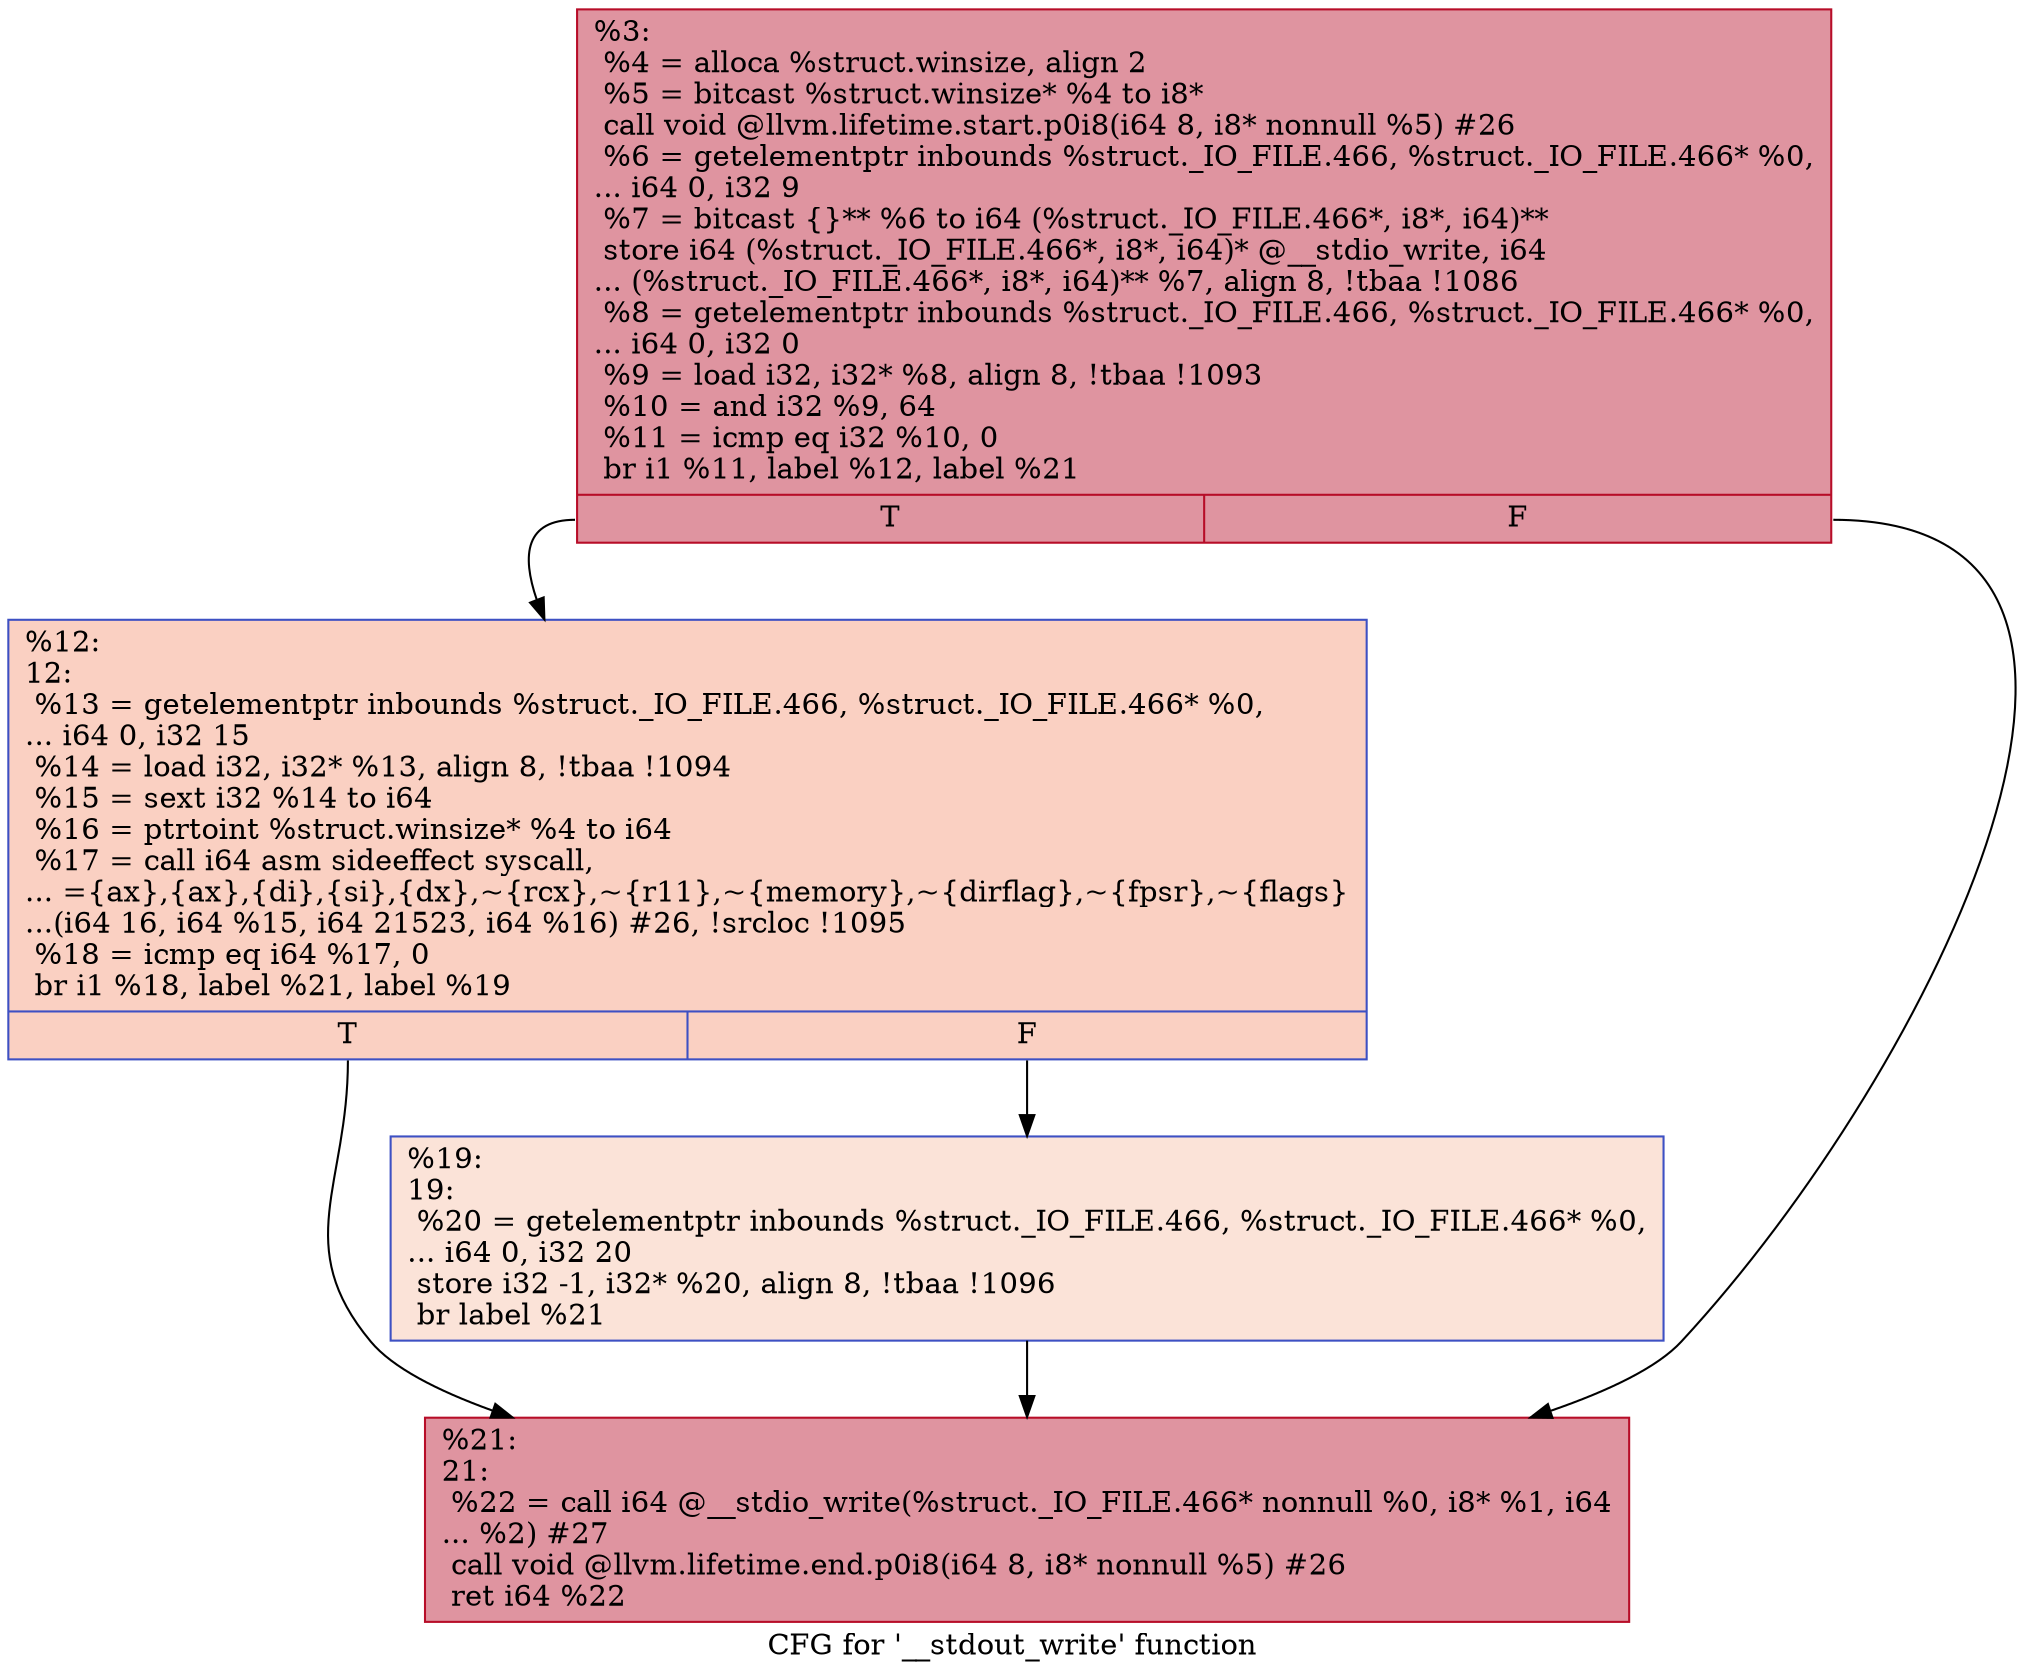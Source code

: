 digraph "CFG for '__stdout_write' function" {
	label="CFG for '__stdout_write' function";

	Node0x2425e80 [shape=record,color="#b70d28ff", style=filled, fillcolor="#b70d2870",label="{%3:\l  %4 = alloca %struct.winsize, align 2\l  %5 = bitcast %struct.winsize* %4 to i8*\l  call void @llvm.lifetime.start.p0i8(i64 8, i8* nonnull %5) #26\l  %6 = getelementptr inbounds %struct._IO_FILE.466, %struct._IO_FILE.466* %0,\l... i64 0, i32 9\l  %7 = bitcast \{\}** %6 to i64 (%struct._IO_FILE.466*, i8*, i64)**\l  store i64 (%struct._IO_FILE.466*, i8*, i64)* @__stdio_write, i64\l... (%struct._IO_FILE.466*, i8*, i64)** %7, align 8, !tbaa !1086\l  %8 = getelementptr inbounds %struct._IO_FILE.466, %struct._IO_FILE.466* %0,\l... i64 0, i32 0\l  %9 = load i32, i32* %8, align 8, !tbaa !1093\l  %10 = and i32 %9, 64\l  %11 = icmp eq i32 %10, 0\l  br i1 %11, label %12, label %21\l|{<s0>T|<s1>F}}"];
	Node0x2425e80:s0 -> Node0x2426180;
	Node0x2425e80:s1 -> Node0x2426220;
	Node0x2426180 [shape=record,color="#3d50c3ff", style=filled, fillcolor="#f3947570",label="{%12:\l12:                                               \l  %13 = getelementptr inbounds %struct._IO_FILE.466, %struct._IO_FILE.466* %0,\l... i64 0, i32 15\l  %14 = load i32, i32* %13, align 8, !tbaa !1094\l  %15 = sext i32 %14 to i64\l  %16 = ptrtoint %struct.winsize* %4 to i64\l  %17 = call i64 asm sideeffect syscall,\l... =\{ax\},\{ax\},\{di\},\{si\},\{dx\},~\{rcx\},~\{r11\},~\{memory\},~\{dirflag\},~\{fpsr\},~\{flags\}\l...(i64 16, i64 %15, i64 21523, i64 %16) #26, !srcloc !1095\l  %18 = icmp eq i64 %17, 0\l  br i1 %18, label %21, label %19\l|{<s0>T|<s1>F}}"];
	Node0x2426180:s0 -> Node0x2426220;
	Node0x2426180:s1 -> Node0x24261d0;
	Node0x24261d0 [shape=record,color="#3d50c3ff", style=filled, fillcolor="#f6bfa670",label="{%19:\l19:                                               \l  %20 = getelementptr inbounds %struct._IO_FILE.466, %struct._IO_FILE.466* %0,\l... i64 0, i32 20\l  store i32 -1, i32* %20, align 8, !tbaa !1096\l  br label %21\l}"];
	Node0x24261d0 -> Node0x2426220;
	Node0x2426220 [shape=record,color="#b70d28ff", style=filled, fillcolor="#b70d2870",label="{%21:\l21:                                               \l  %22 = call i64 @__stdio_write(%struct._IO_FILE.466* nonnull %0, i8* %1, i64\l... %2) #27\l  call void @llvm.lifetime.end.p0i8(i64 8, i8* nonnull %5) #26\l  ret i64 %22\l}"];
}
